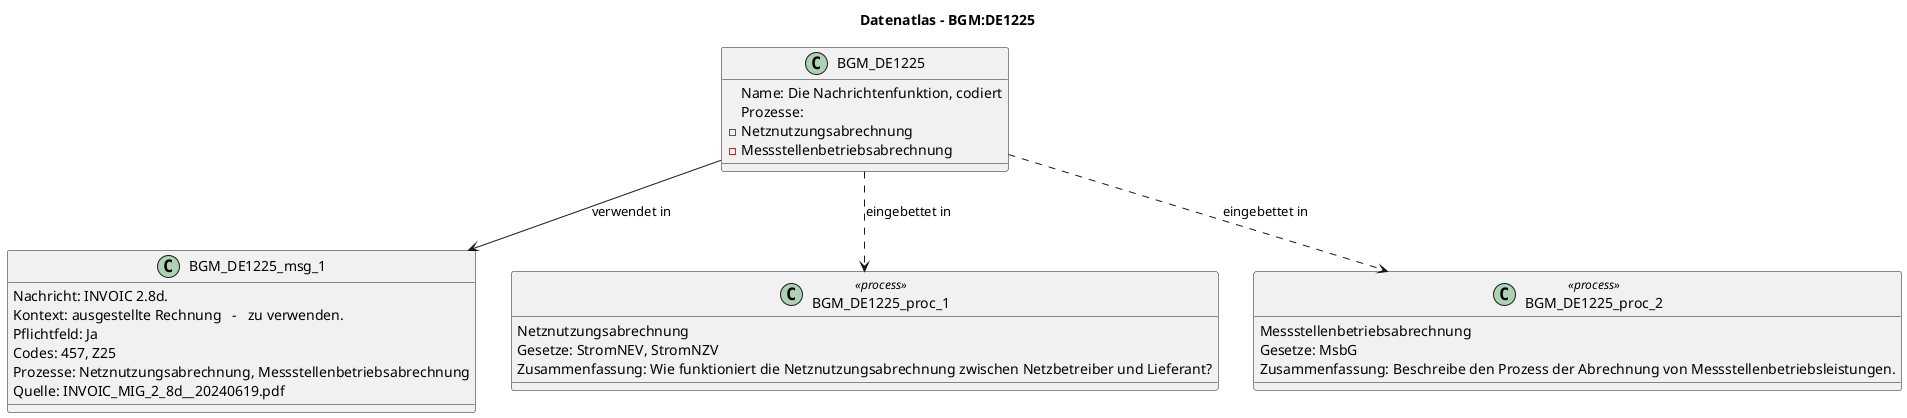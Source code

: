 @startuml
title Datenatlas – BGM:DE1225
class BGM_DE1225 {
  Name: Die Nachrichtenfunktion, codiert
  Prozesse:
    - Netznutzungsabrechnung
    - Messstellenbetriebsabrechnung
}
class BGM_DE1225_msg_1 {
  Nachricht: INVOIC 2.8d.
  Kontext: ausgestellte Rechnung   -   zu verwenden.
  Pflichtfeld: Ja
  Codes: 457, Z25
  Prozesse: Netznutzungsabrechnung, Messstellenbetriebsabrechnung
  Quelle: INVOIC_MIG_2_8d__20240619.pdf
}
BGM_DE1225 --> BGM_DE1225_msg_1 : verwendet in
class BGM_DE1225_proc_1 <<process>> {
  Netznutzungsabrechnung
  Gesetze: StromNEV, StromNZV
  Zusammenfassung: Wie funktioniert die Netznutzungsabrechnung zwischen Netzbetreiber und Lieferant?
}
BGM_DE1225 ..> BGM_DE1225_proc_1 : eingebettet in
class BGM_DE1225_proc_2 <<process>> {
  Messstellenbetriebsabrechnung
  Gesetze: MsbG
  Zusammenfassung: Beschreibe den Prozess der Abrechnung von Messstellenbetriebsleistungen.
}
BGM_DE1225 ..> BGM_DE1225_proc_2 : eingebettet in
@enduml